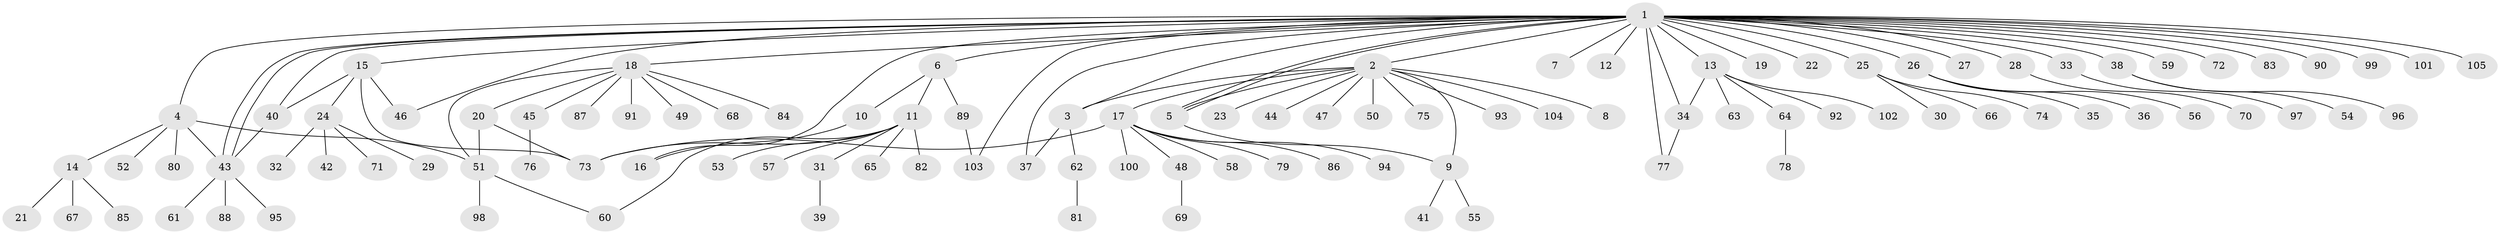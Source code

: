 // Generated by graph-tools (version 1.1) at 2025/14/03/09/25 04:14:33]
// undirected, 105 vertices, 124 edges
graph export_dot {
graph [start="1"]
  node [color=gray90,style=filled];
  1;
  2;
  3;
  4;
  5;
  6;
  7;
  8;
  9;
  10;
  11;
  12;
  13;
  14;
  15;
  16;
  17;
  18;
  19;
  20;
  21;
  22;
  23;
  24;
  25;
  26;
  27;
  28;
  29;
  30;
  31;
  32;
  33;
  34;
  35;
  36;
  37;
  38;
  39;
  40;
  41;
  42;
  43;
  44;
  45;
  46;
  47;
  48;
  49;
  50;
  51;
  52;
  53;
  54;
  55;
  56;
  57;
  58;
  59;
  60;
  61;
  62;
  63;
  64;
  65;
  66;
  67;
  68;
  69;
  70;
  71;
  72;
  73;
  74;
  75;
  76;
  77;
  78;
  79;
  80;
  81;
  82;
  83;
  84;
  85;
  86;
  87;
  88;
  89;
  90;
  91;
  92;
  93;
  94;
  95;
  96;
  97;
  98;
  99;
  100;
  101;
  102;
  103;
  104;
  105;
  1 -- 2;
  1 -- 3;
  1 -- 4;
  1 -- 5;
  1 -- 5;
  1 -- 6;
  1 -- 7;
  1 -- 12;
  1 -- 13;
  1 -- 15;
  1 -- 16;
  1 -- 18;
  1 -- 19;
  1 -- 22;
  1 -- 25;
  1 -- 26;
  1 -- 27;
  1 -- 28;
  1 -- 33;
  1 -- 34;
  1 -- 37;
  1 -- 38;
  1 -- 40;
  1 -- 43;
  1 -- 43;
  1 -- 46;
  1 -- 59;
  1 -- 72;
  1 -- 77;
  1 -- 83;
  1 -- 90;
  1 -- 99;
  1 -- 101;
  1 -- 103;
  1 -- 105;
  2 -- 3;
  2 -- 5;
  2 -- 8;
  2 -- 9;
  2 -- 17;
  2 -- 23;
  2 -- 44;
  2 -- 47;
  2 -- 50;
  2 -- 75;
  2 -- 93;
  2 -- 104;
  3 -- 37;
  3 -- 62;
  4 -- 14;
  4 -- 43;
  4 -- 51;
  4 -- 52;
  4 -- 80;
  5 -- 9;
  6 -- 10;
  6 -- 11;
  6 -- 89;
  9 -- 41;
  9 -- 55;
  10 -- 16;
  11 -- 31;
  11 -- 53;
  11 -- 57;
  11 -- 60;
  11 -- 65;
  11 -- 73;
  11 -- 82;
  13 -- 34;
  13 -- 63;
  13 -- 64;
  13 -- 92;
  13 -- 102;
  14 -- 21;
  14 -- 67;
  14 -- 85;
  15 -- 24;
  15 -- 40;
  15 -- 46;
  15 -- 73;
  17 -- 48;
  17 -- 58;
  17 -- 73;
  17 -- 79;
  17 -- 86;
  17 -- 94;
  17 -- 100;
  18 -- 20;
  18 -- 45;
  18 -- 49;
  18 -- 51;
  18 -- 68;
  18 -- 84;
  18 -- 87;
  18 -- 91;
  20 -- 51;
  20 -- 73;
  24 -- 29;
  24 -- 32;
  24 -- 42;
  24 -- 71;
  25 -- 30;
  25 -- 66;
  25 -- 74;
  26 -- 35;
  26 -- 36;
  26 -- 56;
  28 -- 70;
  31 -- 39;
  33 -- 97;
  34 -- 77;
  38 -- 54;
  38 -- 96;
  40 -- 43;
  43 -- 61;
  43 -- 88;
  43 -- 95;
  45 -- 76;
  48 -- 69;
  51 -- 60;
  51 -- 98;
  62 -- 81;
  64 -- 78;
  89 -- 103;
}

